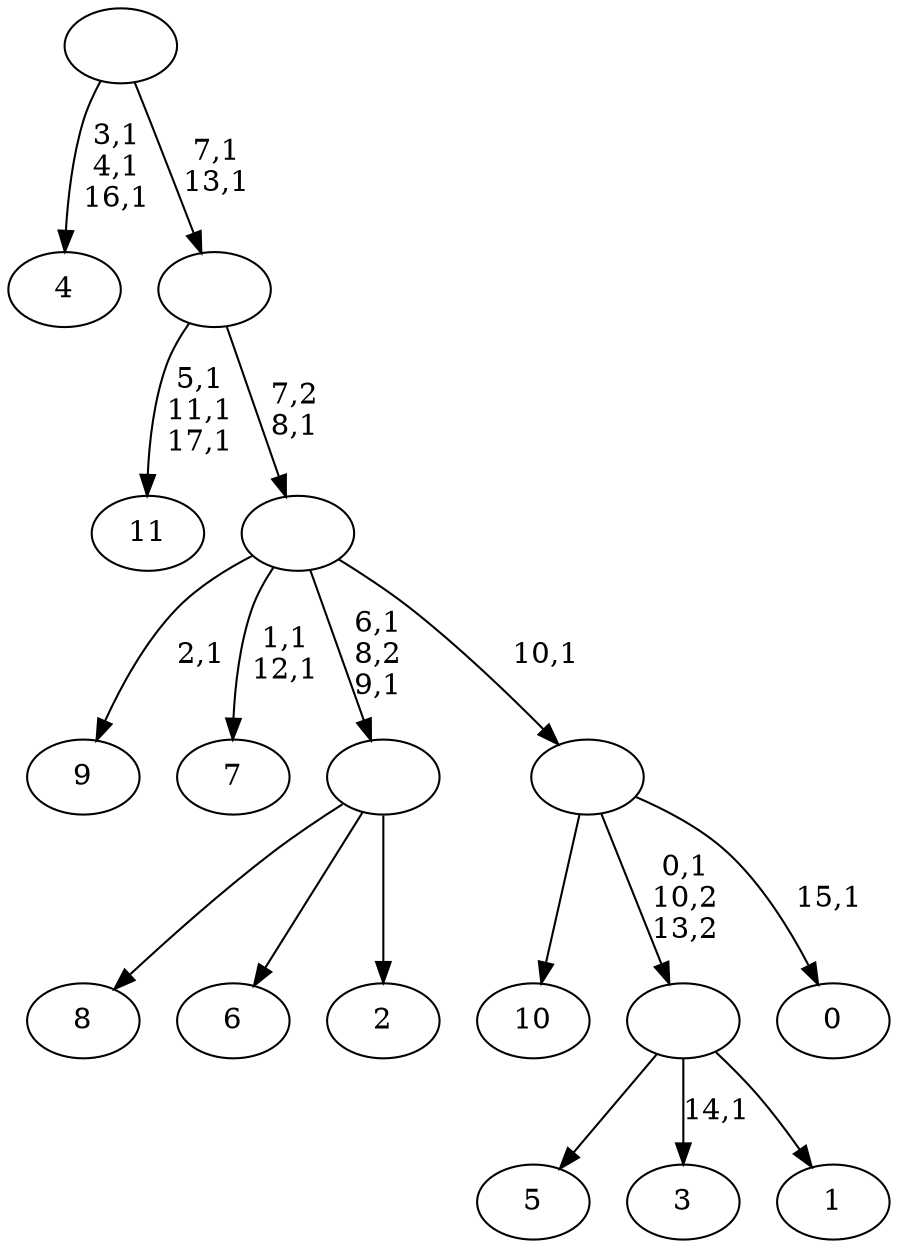 digraph T {
	30 [label="11"]
	26 [label="10"]
	25 [label="9"]
	23 [label="8"]
	22 [label="7"]
	19 [label="6"]
	18 [label="5"]
	17 [label="4"]
	13 [label="3"]
	11 [label="2"]
	10 [label=""]
	8 [label="1"]
	7 [label=""]
	6 [label="0"]
	4 [label=""]
	3 [label=""]
	2 [label=""]
	0 [label=""]
	10 -> 23 [label=""]
	10 -> 19 [label=""]
	10 -> 11 [label=""]
	7 -> 13 [label="14,1"]
	7 -> 18 [label=""]
	7 -> 8 [label=""]
	4 -> 6 [label="15,1"]
	4 -> 26 [label=""]
	4 -> 7 [label="0,1\n10,2\n13,2"]
	3 -> 10 [label="6,1\n8,2\n9,1"]
	3 -> 22 [label="1,1\n12,1"]
	3 -> 25 [label="2,1"]
	3 -> 4 [label="10,1"]
	2 -> 30 [label="5,1\n11,1\n17,1"]
	2 -> 3 [label="7,2\n8,1"]
	0 -> 2 [label="7,1\n13,1"]
	0 -> 17 [label="3,1\n4,1\n16,1"]
}
